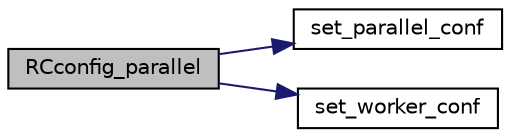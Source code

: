 digraph "RCconfig_parallel"
{
 // LATEX_PDF_SIZE
  edge [fontname="Helvetica",fontsize="10",labelfontname="Helvetica",labelfontsize="10"];
  node [fontname="Helvetica",fontsize="10",shape=record];
  rankdir="LR";
  Node1 [label="RCconfig_parallel",height=0.2,width=0.4,color="black", fillcolor="grey75", style="filled", fontcolor="black",tooltip=" "];
  Node1 -> Node2 [color="midnightblue",fontsize="10",style="solid",fontname="Helvetica"];
  Node2 [label="set_parallel_conf",height=0.2,width=0.4,color="black", fillcolor="white", style="filled",URL="$enb__config_8c.html#a435648549b60469e7662dbfd64924b0c",tooltip=" "];
  Node1 -> Node3 [color="midnightblue",fontsize="10",style="solid",fontname="Helvetica"];
  Node3 [label="set_worker_conf",height=0.2,width=0.4,color="black", fillcolor="white", style="filled",URL="$enb__config_8c.html#a9841cd0a12f20dbf07047e489ab3b6f8",tooltip=" "];
}
